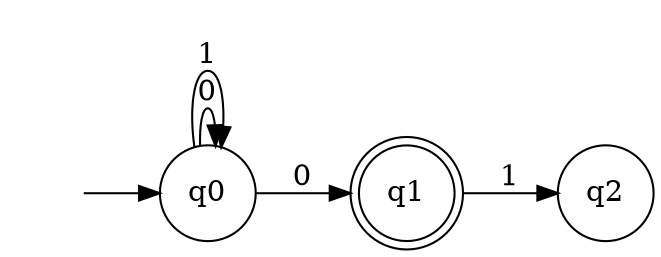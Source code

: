 digraph finite_state_machine {
	rankdir=LR size="8,5"
	node [shape=doublecircle]
	q1
	node [shape=circle]
	q0
	q1
	q2
	q0 -> q0 [label=0]
	q0 -> q1 [label=0]
	q0 -> q0 [label=1]
	q1 -> q2 [label=1]
	node [style=filled]
	node [color=white]
	"" -> q0
}
